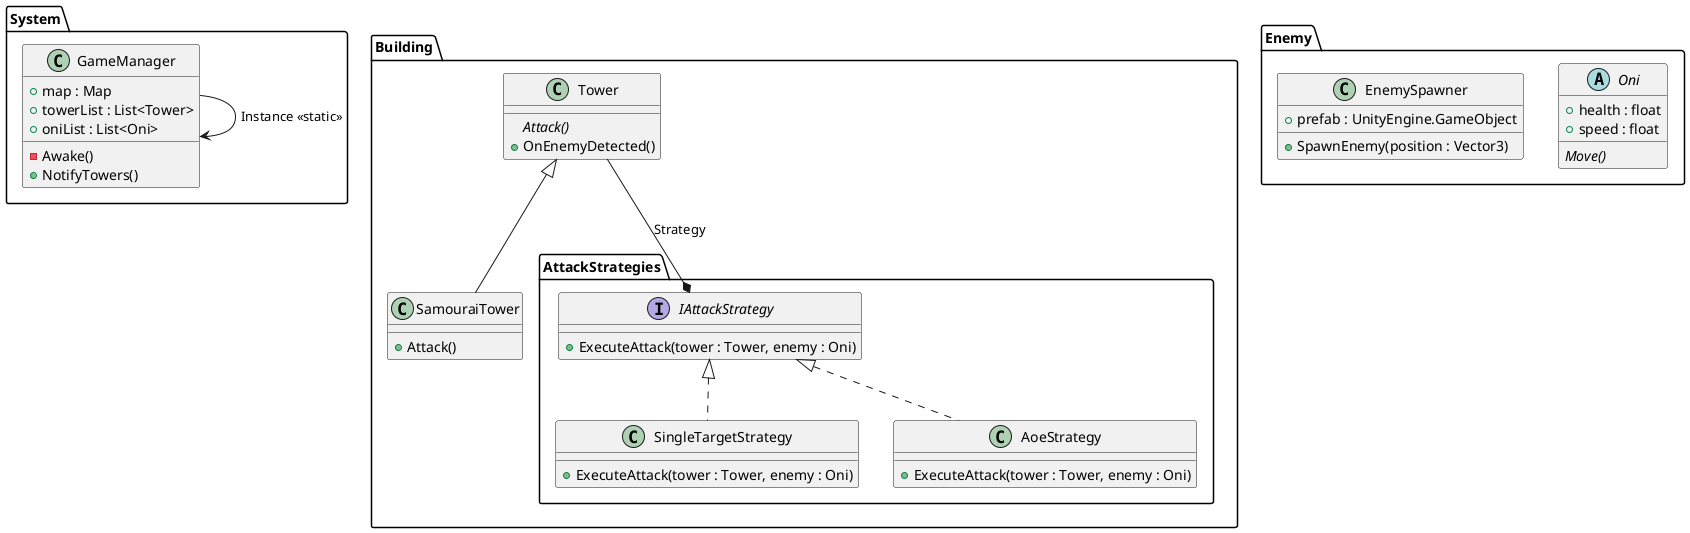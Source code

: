 ﻿@startuml "OniDefense"

package "System" {
    class GameManager {
        + map : Map
        + towerList : List<Tower>
        + oniList : List<Oni>
        - Awake()
        + NotifyTowers()
    }

    GameManager --> GameManager : Instance <<static>>
}



package Building {

    

    package AttackStrategies {
        interface IAttackStrategy {
        + ExecuteAttack(tower : Tower, enemy : Oni)
        }
        class SingleTargetStrategy implements IAttackStrategy {
            + ExecuteAttack(tower : Tower, enemy : Oni)
        }
        class AoeStrategy implements IAttackStrategy {
            + ExecuteAttack(tower : Tower, enemy : Oni)
        }
    }

    class Tower {
        {abstract} Attack()
        + OnEnemyDetected()
    }

    Tower --* AttackStrategies.IAttackStrategy : Strategy


    class SamouraiTower extends Tower {
        + Attack()
    }

}

package Enemy {
    abstract class Oni {
        + health : float
        + speed : float
        {abstract} Move()
    }

    class EnemySpawner {
        + prefab : UnityEngine.GameObject
        + SpawnEnemy(position : Vector3)
    }
}


@enduml "OniDefense"
